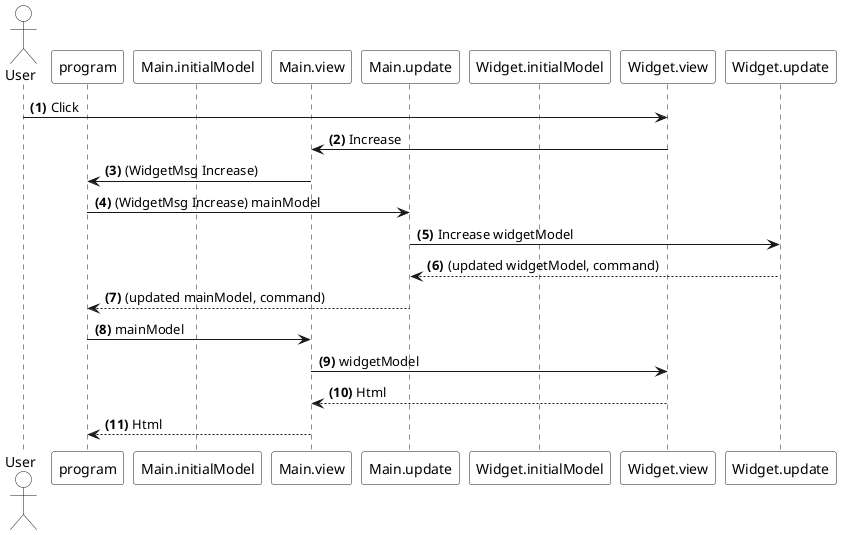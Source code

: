 @startuml "parent-child-2-user-interaction"
' © Sebastian Porto 2016, 
' licensed under a Creative Commons Attribution-NonCommercial-ShareAlike 4.0 International License.
autonumber "<b>(#)"
actor User #white
participant program #white
participant Main.initialModel as Mim #white
participant Main.view as MV #white
participant Main.update as MU #white
participant Widget.initialModel as Wim #white
participant Widget.view as WV #white
participant Widget.update as WU #white

User -> WV : Click
WV -> MV: Increase
MV -> program: (WidgetMsg Increase)
program -> MU: (WidgetMsg Increase) mainModel
MU -> WU : Increase widgetModel
WU --> MU: (updated widgetModel, command)
MU --> program: (updated mainModel, command)
program -> MV : mainModel
MV -> WV : widgetModel
WV --> MV : Html
MV --> program : Html

@enduml
